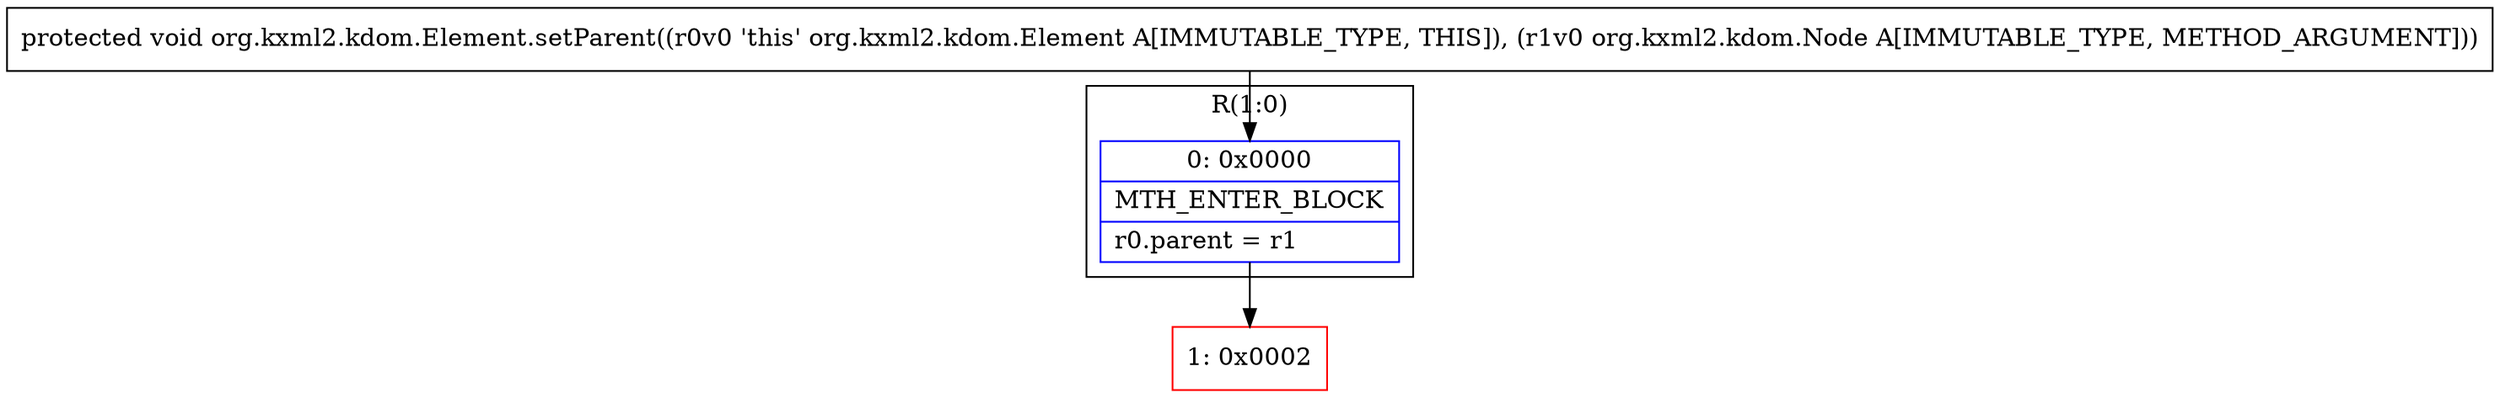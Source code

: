 digraph "CFG fororg.kxml2.kdom.Element.setParent(Lorg\/kxml2\/kdom\/Node;)V" {
subgraph cluster_Region_1090878870 {
label = "R(1:0)";
node [shape=record,color=blue];
Node_0 [shape=record,label="{0\:\ 0x0000|MTH_ENTER_BLOCK\l|r0.parent = r1\l}"];
}
Node_1 [shape=record,color=red,label="{1\:\ 0x0002}"];
MethodNode[shape=record,label="{protected void org.kxml2.kdom.Element.setParent((r0v0 'this' org.kxml2.kdom.Element A[IMMUTABLE_TYPE, THIS]), (r1v0 org.kxml2.kdom.Node A[IMMUTABLE_TYPE, METHOD_ARGUMENT])) }"];
MethodNode -> Node_0;
Node_0 -> Node_1;
}

